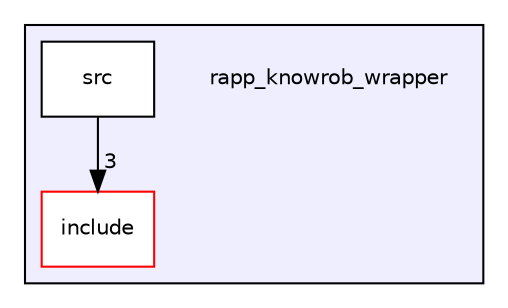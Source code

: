 digraph "/home/travis/rapp_temp/rapp-platform/rapp_knowrob_wrapper" {
  compound=true
  node [ fontsize="10", fontname="Helvetica"];
  edge [ labelfontsize="10", labelfontname="Helvetica"];
  subgraph clusterdir_79b79d67471aa9b4eee052be0402aeda {
    graph [ bgcolor="#eeeeff", pencolor="black", label="" URL="dir_79b79d67471aa9b4eee052be0402aeda.html"];
    dir_79b79d67471aa9b4eee052be0402aeda [shape=plaintext label="rapp_knowrob_wrapper"];
    dir_a457ade1a4f3897254c53140b3f88f4c [shape=box label="include" color="red" fillcolor="white" style="filled" URL="dir_a457ade1a4f3897254c53140b3f88f4c.html"];
    dir_39b59e9218b9e8f23490b73fbddddb99 [shape=box label="src" color="black" fillcolor="white" style="filled" URL="dir_39b59e9218b9e8f23490b73fbddddb99.html"];
  }
  dir_39b59e9218b9e8f23490b73fbddddb99->dir_a457ade1a4f3897254c53140b3f88f4c [headlabel="3", labeldistance=1.5 headhref="dir_000015_000013.html"];
}
